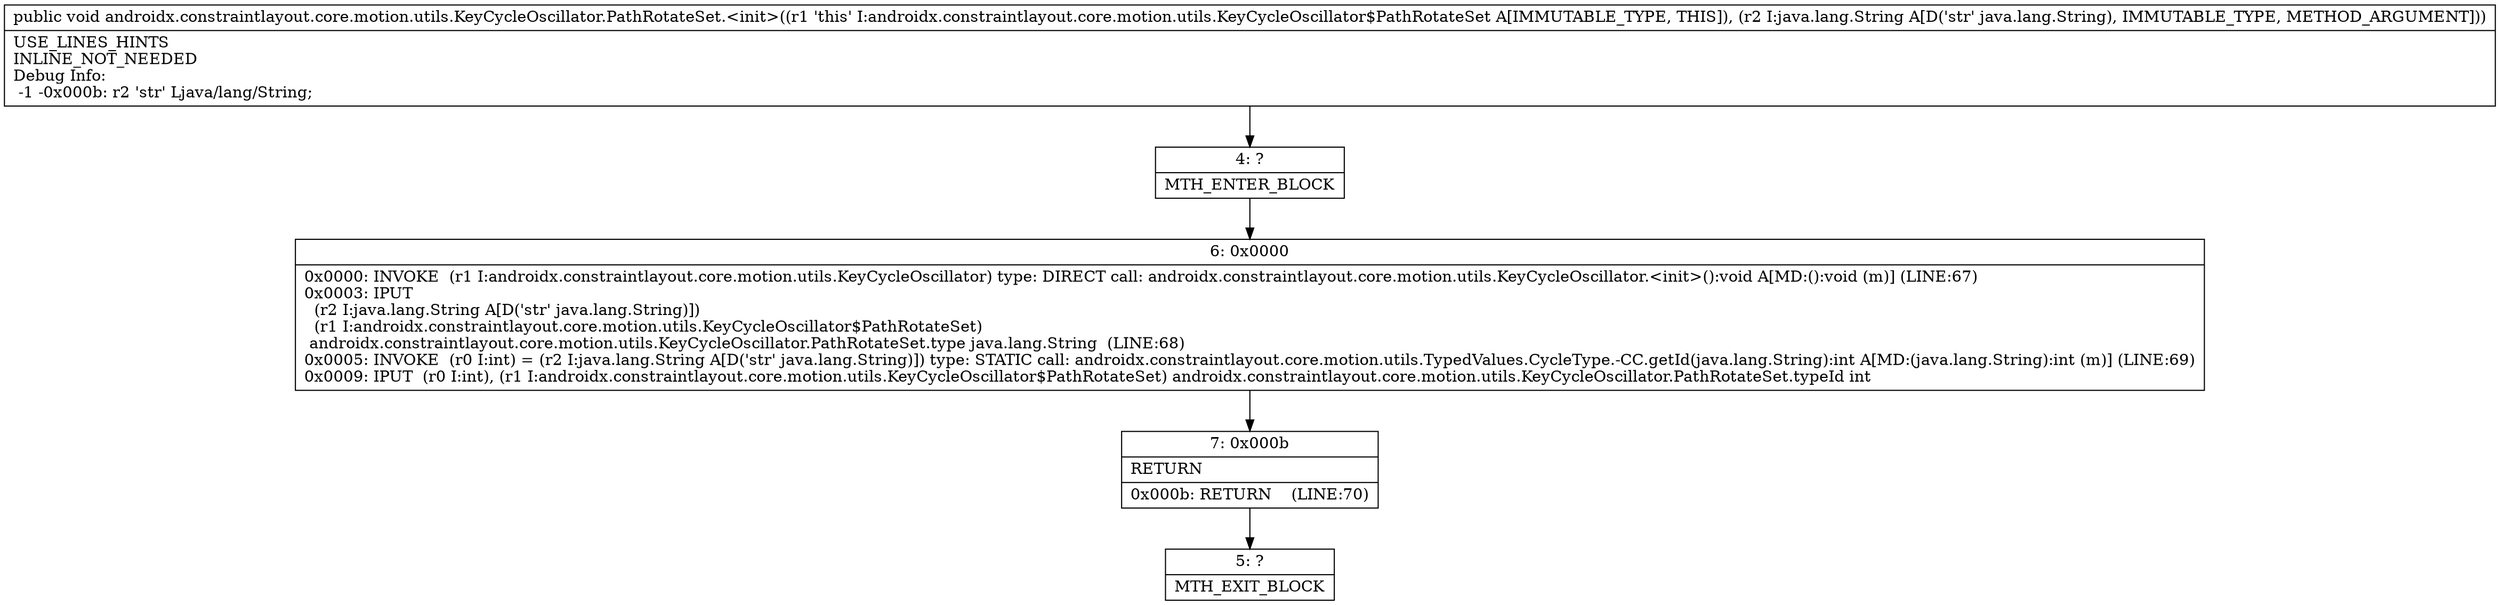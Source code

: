 digraph "CFG forandroidx.constraintlayout.core.motion.utils.KeyCycleOscillator.PathRotateSet.\<init\>(Ljava\/lang\/String;)V" {
Node_4 [shape=record,label="{4\:\ ?|MTH_ENTER_BLOCK\l}"];
Node_6 [shape=record,label="{6\:\ 0x0000|0x0000: INVOKE  (r1 I:androidx.constraintlayout.core.motion.utils.KeyCycleOscillator) type: DIRECT call: androidx.constraintlayout.core.motion.utils.KeyCycleOscillator.\<init\>():void A[MD:():void (m)] (LINE:67)\l0x0003: IPUT  \l  (r2 I:java.lang.String A[D('str' java.lang.String)])\l  (r1 I:androidx.constraintlayout.core.motion.utils.KeyCycleOscillator$PathRotateSet)\l androidx.constraintlayout.core.motion.utils.KeyCycleOscillator.PathRotateSet.type java.lang.String  (LINE:68)\l0x0005: INVOKE  (r0 I:int) = (r2 I:java.lang.String A[D('str' java.lang.String)]) type: STATIC call: androidx.constraintlayout.core.motion.utils.TypedValues.CycleType.\-CC.getId(java.lang.String):int A[MD:(java.lang.String):int (m)] (LINE:69)\l0x0009: IPUT  (r0 I:int), (r1 I:androidx.constraintlayout.core.motion.utils.KeyCycleOscillator$PathRotateSet) androidx.constraintlayout.core.motion.utils.KeyCycleOscillator.PathRotateSet.typeId int \l}"];
Node_7 [shape=record,label="{7\:\ 0x000b|RETURN\l|0x000b: RETURN    (LINE:70)\l}"];
Node_5 [shape=record,label="{5\:\ ?|MTH_EXIT_BLOCK\l}"];
MethodNode[shape=record,label="{public void androidx.constraintlayout.core.motion.utils.KeyCycleOscillator.PathRotateSet.\<init\>((r1 'this' I:androidx.constraintlayout.core.motion.utils.KeyCycleOscillator$PathRotateSet A[IMMUTABLE_TYPE, THIS]), (r2 I:java.lang.String A[D('str' java.lang.String), IMMUTABLE_TYPE, METHOD_ARGUMENT]))  | USE_LINES_HINTS\lINLINE_NOT_NEEDED\lDebug Info:\l  \-1 \-0x000b: r2 'str' Ljava\/lang\/String;\l}"];
MethodNode -> Node_4;Node_4 -> Node_6;
Node_6 -> Node_7;
Node_7 -> Node_5;
}

